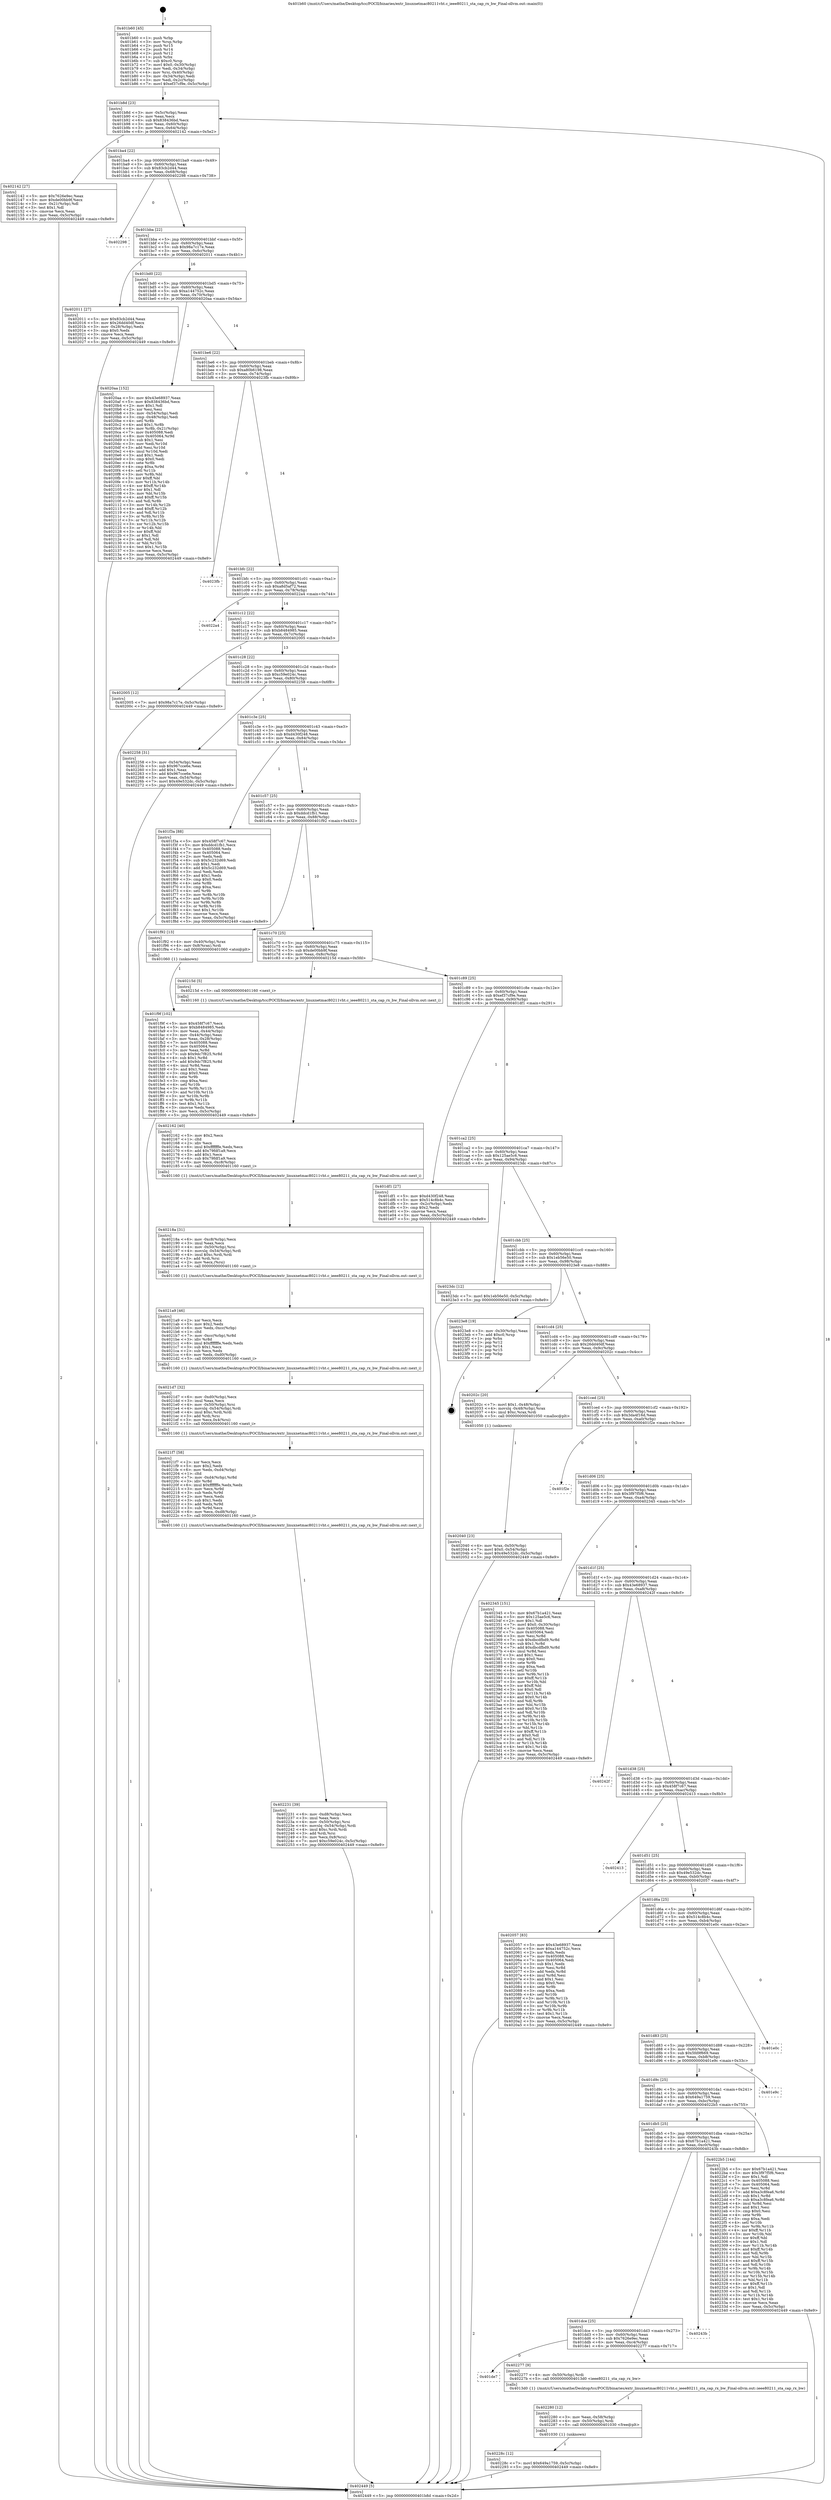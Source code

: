 digraph "0x401b60" {
  label = "0x401b60 (/mnt/c/Users/mathe/Desktop/tcc/POCII/binaries/extr_linuxnetmac80211vht.c_ieee80211_sta_cap_rx_bw_Final-ollvm.out::main(0))"
  labelloc = "t"
  node[shape=record]

  Entry [label="",width=0.3,height=0.3,shape=circle,fillcolor=black,style=filled]
  "0x401b8d" [label="{
     0x401b8d [23]\l
     | [instrs]\l
     &nbsp;&nbsp;0x401b8d \<+3\>: mov -0x5c(%rbp),%eax\l
     &nbsp;&nbsp;0x401b90 \<+2\>: mov %eax,%ecx\l
     &nbsp;&nbsp;0x401b92 \<+6\>: sub $0x838436bd,%ecx\l
     &nbsp;&nbsp;0x401b98 \<+3\>: mov %eax,-0x60(%rbp)\l
     &nbsp;&nbsp;0x401b9b \<+3\>: mov %ecx,-0x64(%rbp)\l
     &nbsp;&nbsp;0x401b9e \<+6\>: je 0000000000402142 \<main+0x5e2\>\l
  }"]
  "0x402142" [label="{
     0x402142 [27]\l
     | [instrs]\l
     &nbsp;&nbsp;0x402142 \<+5\>: mov $0x7626e9ec,%eax\l
     &nbsp;&nbsp;0x402147 \<+5\>: mov $0xde00bb9f,%ecx\l
     &nbsp;&nbsp;0x40214c \<+3\>: mov -0x21(%rbp),%dl\l
     &nbsp;&nbsp;0x40214f \<+3\>: test $0x1,%dl\l
     &nbsp;&nbsp;0x402152 \<+3\>: cmovne %ecx,%eax\l
     &nbsp;&nbsp;0x402155 \<+3\>: mov %eax,-0x5c(%rbp)\l
     &nbsp;&nbsp;0x402158 \<+5\>: jmp 0000000000402449 \<main+0x8e9\>\l
  }"]
  "0x401ba4" [label="{
     0x401ba4 [22]\l
     | [instrs]\l
     &nbsp;&nbsp;0x401ba4 \<+5\>: jmp 0000000000401ba9 \<main+0x49\>\l
     &nbsp;&nbsp;0x401ba9 \<+3\>: mov -0x60(%rbp),%eax\l
     &nbsp;&nbsp;0x401bac \<+5\>: sub $0x83cb2d44,%eax\l
     &nbsp;&nbsp;0x401bb1 \<+3\>: mov %eax,-0x68(%rbp)\l
     &nbsp;&nbsp;0x401bb4 \<+6\>: je 0000000000402298 \<main+0x738\>\l
  }"]
  Exit [label="",width=0.3,height=0.3,shape=circle,fillcolor=black,style=filled,peripheries=2]
  "0x402298" [label="{
     0x402298\l
  }", style=dashed]
  "0x401bba" [label="{
     0x401bba [22]\l
     | [instrs]\l
     &nbsp;&nbsp;0x401bba \<+5\>: jmp 0000000000401bbf \<main+0x5f\>\l
     &nbsp;&nbsp;0x401bbf \<+3\>: mov -0x60(%rbp),%eax\l
     &nbsp;&nbsp;0x401bc2 \<+5\>: sub $0x98a7c17e,%eax\l
     &nbsp;&nbsp;0x401bc7 \<+3\>: mov %eax,-0x6c(%rbp)\l
     &nbsp;&nbsp;0x401bca \<+6\>: je 0000000000402011 \<main+0x4b1\>\l
  }"]
  "0x40228c" [label="{
     0x40228c [12]\l
     | [instrs]\l
     &nbsp;&nbsp;0x40228c \<+7\>: movl $0x649a1759,-0x5c(%rbp)\l
     &nbsp;&nbsp;0x402293 \<+5\>: jmp 0000000000402449 \<main+0x8e9\>\l
  }"]
  "0x402011" [label="{
     0x402011 [27]\l
     | [instrs]\l
     &nbsp;&nbsp;0x402011 \<+5\>: mov $0x83cb2d44,%eax\l
     &nbsp;&nbsp;0x402016 \<+5\>: mov $0x26dd40df,%ecx\l
     &nbsp;&nbsp;0x40201b \<+3\>: mov -0x28(%rbp),%edx\l
     &nbsp;&nbsp;0x40201e \<+3\>: cmp $0x0,%edx\l
     &nbsp;&nbsp;0x402021 \<+3\>: cmove %ecx,%eax\l
     &nbsp;&nbsp;0x402024 \<+3\>: mov %eax,-0x5c(%rbp)\l
     &nbsp;&nbsp;0x402027 \<+5\>: jmp 0000000000402449 \<main+0x8e9\>\l
  }"]
  "0x401bd0" [label="{
     0x401bd0 [22]\l
     | [instrs]\l
     &nbsp;&nbsp;0x401bd0 \<+5\>: jmp 0000000000401bd5 \<main+0x75\>\l
     &nbsp;&nbsp;0x401bd5 \<+3\>: mov -0x60(%rbp),%eax\l
     &nbsp;&nbsp;0x401bd8 \<+5\>: sub $0xa144752c,%eax\l
     &nbsp;&nbsp;0x401bdd \<+3\>: mov %eax,-0x70(%rbp)\l
     &nbsp;&nbsp;0x401be0 \<+6\>: je 00000000004020aa \<main+0x54a\>\l
  }"]
  "0x402280" [label="{
     0x402280 [12]\l
     | [instrs]\l
     &nbsp;&nbsp;0x402280 \<+3\>: mov %eax,-0x58(%rbp)\l
     &nbsp;&nbsp;0x402283 \<+4\>: mov -0x50(%rbp),%rdi\l
     &nbsp;&nbsp;0x402287 \<+5\>: call 0000000000401030 \<free@plt\>\l
     | [calls]\l
     &nbsp;&nbsp;0x401030 \{1\} (unknown)\l
  }"]
  "0x4020aa" [label="{
     0x4020aa [152]\l
     | [instrs]\l
     &nbsp;&nbsp;0x4020aa \<+5\>: mov $0x43e68937,%eax\l
     &nbsp;&nbsp;0x4020af \<+5\>: mov $0x838436bd,%ecx\l
     &nbsp;&nbsp;0x4020b4 \<+2\>: mov $0x1,%dl\l
     &nbsp;&nbsp;0x4020b6 \<+2\>: xor %esi,%esi\l
     &nbsp;&nbsp;0x4020b8 \<+3\>: mov -0x54(%rbp),%edi\l
     &nbsp;&nbsp;0x4020bb \<+3\>: cmp -0x48(%rbp),%edi\l
     &nbsp;&nbsp;0x4020be \<+4\>: setl %r8b\l
     &nbsp;&nbsp;0x4020c2 \<+4\>: and $0x1,%r8b\l
     &nbsp;&nbsp;0x4020c6 \<+4\>: mov %r8b,-0x21(%rbp)\l
     &nbsp;&nbsp;0x4020ca \<+7\>: mov 0x405088,%edi\l
     &nbsp;&nbsp;0x4020d1 \<+8\>: mov 0x405064,%r9d\l
     &nbsp;&nbsp;0x4020d9 \<+3\>: sub $0x1,%esi\l
     &nbsp;&nbsp;0x4020dc \<+3\>: mov %edi,%r10d\l
     &nbsp;&nbsp;0x4020df \<+3\>: add %esi,%r10d\l
     &nbsp;&nbsp;0x4020e2 \<+4\>: imul %r10d,%edi\l
     &nbsp;&nbsp;0x4020e6 \<+3\>: and $0x1,%edi\l
     &nbsp;&nbsp;0x4020e9 \<+3\>: cmp $0x0,%edi\l
     &nbsp;&nbsp;0x4020ec \<+4\>: sete %r8b\l
     &nbsp;&nbsp;0x4020f0 \<+4\>: cmp $0xa,%r9d\l
     &nbsp;&nbsp;0x4020f4 \<+4\>: setl %r11b\l
     &nbsp;&nbsp;0x4020f8 \<+3\>: mov %r8b,%bl\l
     &nbsp;&nbsp;0x4020fb \<+3\>: xor $0xff,%bl\l
     &nbsp;&nbsp;0x4020fe \<+3\>: mov %r11b,%r14b\l
     &nbsp;&nbsp;0x402101 \<+4\>: xor $0xff,%r14b\l
     &nbsp;&nbsp;0x402105 \<+3\>: xor $0x1,%dl\l
     &nbsp;&nbsp;0x402108 \<+3\>: mov %bl,%r15b\l
     &nbsp;&nbsp;0x40210b \<+4\>: and $0xff,%r15b\l
     &nbsp;&nbsp;0x40210f \<+3\>: and %dl,%r8b\l
     &nbsp;&nbsp;0x402112 \<+3\>: mov %r14b,%r12b\l
     &nbsp;&nbsp;0x402115 \<+4\>: and $0xff,%r12b\l
     &nbsp;&nbsp;0x402119 \<+3\>: and %dl,%r11b\l
     &nbsp;&nbsp;0x40211c \<+3\>: or %r8b,%r15b\l
     &nbsp;&nbsp;0x40211f \<+3\>: or %r11b,%r12b\l
     &nbsp;&nbsp;0x402122 \<+3\>: xor %r12b,%r15b\l
     &nbsp;&nbsp;0x402125 \<+3\>: or %r14b,%bl\l
     &nbsp;&nbsp;0x402128 \<+3\>: xor $0xff,%bl\l
     &nbsp;&nbsp;0x40212b \<+3\>: or $0x1,%dl\l
     &nbsp;&nbsp;0x40212e \<+2\>: and %dl,%bl\l
     &nbsp;&nbsp;0x402130 \<+3\>: or %bl,%r15b\l
     &nbsp;&nbsp;0x402133 \<+4\>: test $0x1,%r15b\l
     &nbsp;&nbsp;0x402137 \<+3\>: cmovne %ecx,%eax\l
     &nbsp;&nbsp;0x40213a \<+3\>: mov %eax,-0x5c(%rbp)\l
     &nbsp;&nbsp;0x40213d \<+5\>: jmp 0000000000402449 \<main+0x8e9\>\l
  }"]
  "0x401be6" [label="{
     0x401be6 [22]\l
     | [instrs]\l
     &nbsp;&nbsp;0x401be6 \<+5\>: jmp 0000000000401beb \<main+0x8b\>\l
     &nbsp;&nbsp;0x401beb \<+3\>: mov -0x60(%rbp),%eax\l
     &nbsp;&nbsp;0x401bee \<+5\>: sub $0xa80b6198,%eax\l
     &nbsp;&nbsp;0x401bf3 \<+3\>: mov %eax,-0x74(%rbp)\l
     &nbsp;&nbsp;0x401bf6 \<+6\>: je 00000000004023fb \<main+0x89b\>\l
  }"]
  "0x401de7" [label="{
     0x401de7\l
  }", style=dashed]
  "0x4023fb" [label="{
     0x4023fb\l
  }", style=dashed]
  "0x401bfc" [label="{
     0x401bfc [22]\l
     | [instrs]\l
     &nbsp;&nbsp;0x401bfc \<+5\>: jmp 0000000000401c01 \<main+0xa1\>\l
     &nbsp;&nbsp;0x401c01 \<+3\>: mov -0x60(%rbp),%eax\l
     &nbsp;&nbsp;0x401c04 \<+5\>: sub $0xa8d5af72,%eax\l
     &nbsp;&nbsp;0x401c09 \<+3\>: mov %eax,-0x78(%rbp)\l
     &nbsp;&nbsp;0x401c0c \<+6\>: je 00000000004022a4 \<main+0x744\>\l
  }"]
  "0x402277" [label="{
     0x402277 [9]\l
     | [instrs]\l
     &nbsp;&nbsp;0x402277 \<+4\>: mov -0x50(%rbp),%rdi\l
     &nbsp;&nbsp;0x40227b \<+5\>: call 00000000004013d0 \<ieee80211_sta_cap_rx_bw\>\l
     | [calls]\l
     &nbsp;&nbsp;0x4013d0 \{1\} (/mnt/c/Users/mathe/Desktop/tcc/POCII/binaries/extr_linuxnetmac80211vht.c_ieee80211_sta_cap_rx_bw_Final-ollvm.out::ieee80211_sta_cap_rx_bw)\l
  }"]
  "0x4022a4" [label="{
     0x4022a4\l
  }", style=dashed]
  "0x401c12" [label="{
     0x401c12 [22]\l
     | [instrs]\l
     &nbsp;&nbsp;0x401c12 \<+5\>: jmp 0000000000401c17 \<main+0xb7\>\l
     &nbsp;&nbsp;0x401c17 \<+3\>: mov -0x60(%rbp),%eax\l
     &nbsp;&nbsp;0x401c1a \<+5\>: sub $0xb8484985,%eax\l
     &nbsp;&nbsp;0x401c1f \<+3\>: mov %eax,-0x7c(%rbp)\l
     &nbsp;&nbsp;0x401c22 \<+6\>: je 0000000000402005 \<main+0x4a5\>\l
  }"]
  "0x401dce" [label="{
     0x401dce [25]\l
     | [instrs]\l
     &nbsp;&nbsp;0x401dce \<+5\>: jmp 0000000000401dd3 \<main+0x273\>\l
     &nbsp;&nbsp;0x401dd3 \<+3\>: mov -0x60(%rbp),%eax\l
     &nbsp;&nbsp;0x401dd6 \<+5\>: sub $0x7626e9ec,%eax\l
     &nbsp;&nbsp;0x401ddb \<+6\>: mov %eax,-0xc4(%rbp)\l
     &nbsp;&nbsp;0x401de1 \<+6\>: je 0000000000402277 \<main+0x717\>\l
  }"]
  "0x402005" [label="{
     0x402005 [12]\l
     | [instrs]\l
     &nbsp;&nbsp;0x402005 \<+7\>: movl $0x98a7c17e,-0x5c(%rbp)\l
     &nbsp;&nbsp;0x40200c \<+5\>: jmp 0000000000402449 \<main+0x8e9\>\l
  }"]
  "0x401c28" [label="{
     0x401c28 [22]\l
     | [instrs]\l
     &nbsp;&nbsp;0x401c28 \<+5\>: jmp 0000000000401c2d \<main+0xcd\>\l
     &nbsp;&nbsp;0x401c2d \<+3\>: mov -0x60(%rbp),%eax\l
     &nbsp;&nbsp;0x401c30 \<+5\>: sub $0xc59e024c,%eax\l
     &nbsp;&nbsp;0x401c35 \<+3\>: mov %eax,-0x80(%rbp)\l
     &nbsp;&nbsp;0x401c38 \<+6\>: je 0000000000402258 \<main+0x6f8\>\l
  }"]
  "0x40243b" [label="{
     0x40243b\l
  }", style=dashed]
  "0x402258" [label="{
     0x402258 [31]\l
     | [instrs]\l
     &nbsp;&nbsp;0x402258 \<+3\>: mov -0x54(%rbp),%eax\l
     &nbsp;&nbsp;0x40225b \<+5\>: sub $0x967cce6e,%eax\l
     &nbsp;&nbsp;0x402260 \<+3\>: add $0x1,%eax\l
     &nbsp;&nbsp;0x402263 \<+5\>: add $0x967cce6e,%eax\l
     &nbsp;&nbsp;0x402268 \<+3\>: mov %eax,-0x54(%rbp)\l
     &nbsp;&nbsp;0x40226b \<+7\>: movl $0x49e532dc,-0x5c(%rbp)\l
     &nbsp;&nbsp;0x402272 \<+5\>: jmp 0000000000402449 \<main+0x8e9\>\l
  }"]
  "0x401c3e" [label="{
     0x401c3e [25]\l
     | [instrs]\l
     &nbsp;&nbsp;0x401c3e \<+5\>: jmp 0000000000401c43 \<main+0xe3\>\l
     &nbsp;&nbsp;0x401c43 \<+3\>: mov -0x60(%rbp),%eax\l
     &nbsp;&nbsp;0x401c46 \<+5\>: sub $0xd430f248,%eax\l
     &nbsp;&nbsp;0x401c4b \<+6\>: mov %eax,-0x84(%rbp)\l
     &nbsp;&nbsp;0x401c51 \<+6\>: je 0000000000401f3a \<main+0x3da\>\l
  }"]
  "0x401db5" [label="{
     0x401db5 [25]\l
     | [instrs]\l
     &nbsp;&nbsp;0x401db5 \<+5\>: jmp 0000000000401dba \<main+0x25a\>\l
     &nbsp;&nbsp;0x401dba \<+3\>: mov -0x60(%rbp),%eax\l
     &nbsp;&nbsp;0x401dbd \<+5\>: sub $0x67b1a421,%eax\l
     &nbsp;&nbsp;0x401dc2 \<+6\>: mov %eax,-0xc0(%rbp)\l
     &nbsp;&nbsp;0x401dc8 \<+6\>: je 000000000040243b \<main+0x8db\>\l
  }"]
  "0x401f3a" [label="{
     0x401f3a [88]\l
     | [instrs]\l
     &nbsp;&nbsp;0x401f3a \<+5\>: mov $0x458f7c67,%eax\l
     &nbsp;&nbsp;0x401f3f \<+5\>: mov $0xddcd1fb1,%ecx\l
     &nbsp;&nbsp;0x401f44 \<+7\>: mov 0x405088,%edx\l
     &nbsp;&nbsp;0x401f4b \<+7\>: mov 0x405064,%esi\l
     &nbsp;&nbsp;0x401f52 \<+2\>: mov %edx,%edi\l
     &nbsp;&nbsp;0x401f54 \<+6\>: sub $0x5c232d69,%edi\l
     &nbsp;&nbsp;0x401f5a \<+3\>: sub $0x1,%edi\l
     &nbsp;&nbsp;0x401f5d \<+6\>: add $0x5c232d69,%edi\l
     &nbsp;&nbsp;0x401f63 \<+3\>: imul %edi,%edx\l
     &nbsp;&nbsp;0x401f66 \<+3\>: and $0x1,%edx\l
     &nbsp;&nbsp;0x401f69 \<+3\>: cmp $0x0,%edx\l
     &nbsp;&nbsp;0x401f6c \<+4\>: sete %r8b\l
     &nbsp;&nbsp;0x401f70 \<+3\>: cmp $0xa,%esi\l
     &nbsp;&nbsp;0x401f73 \<+4\>: setl %r9b\l
     &nbsp;&nbsp;0x401f77 \<+3\>: mov %r8b,%r10b\l
     &nbsp;&nbsp;0x401f7a \<+3\>: and %r9b,%r10b\l
     &nbsp;&nbsp;0x401f7d \<+3\>: xor %r9b,%r8b\l
     &nbsp;&nbsp;0x401f80 \<+3\>: or %r8b,%r10b\l
     &nbsp;&nbsp;0x401f83 \<+4\>: test $0x1,%r10b\l
     &nbsp;&nbsp;0x401f87 \<+3\>: cmovne %ecx,%eax\l
     &nbsp;&nbsp;0x401f8a \<+3\>: mov %eax,-0x5c(%rbp)\l
     &nbsp;&nbsp;0x401f8d \<+5\>: jmp 0000000000402449 \<main+0x8e9\>\l
  }"]
  "0x401c57" [label="{
     0x401c57 [25]\l
     | [instrs]\l
     &nbsp;&nbsp;0x401c57 \<+5\>: jmp 0000000000401c5c \<main+0xfc\>\l
     &nbsp;&nbsp;0x401c5c \<+3\>: mov -0x60(%rbp),%eax\l
     &nbsp;&nbsp;0x401c5f \<+5\>: sub $0xddcd1fb1,%eax\l
     &nbsp;&nbsp;0x401c64 \<+6\>: mov %eax,-0x88(%rbp)\l
     &nbsp;&nbsp;0x401c6a \<+6\>: je 0000000000401f92 \<main+0x432\>\l
  }"]
  "0x4022b5" [label="{
     0x4022b5 [144]\l
     | [instrs]\l
     &nbsp;&nbsp;0x4022b5 \<+5\>: mov $0x67b1a421,%eax\l
     &nbsp;&nbsp;0x4022ba \<+5\>: mov $0x3f97f5f6,%ecx\l
     &nbsp;&nbsp;0x4022bf \<+2\>: mov $0x1,%dl\l
     &nbsp;&nbsp;0x4022c1 \<+7\>: mov 0x405088,%esi\l
     &nbsp;&nbsp;0x4022c8 \<+7\>: mov 0x405064,%edi\l
     &nbsp;&nbsp;0x4022cf \<+3\>: mov %esi,%r8d\l
     &nbsp;&nbsp;0x4022d2 \<+7\>: add $0xa3c8fea6,%r8d\l
     &nbsp;&nbsp;0x4022d9 \<+4\>: sub $0x1,%r8d\l
     &nbsp;&nbsp;0x4022dd \<+7\>: sub $0xa3c8fea6,%r8d\l
     &nbsp;&nbsp;0x4022e4 \<+4\>: imul %r8d,%esi\l
     &nbsp;&nbsp;0x4022e8 \<+3\>: and $0x1,%esi\l
     &nbsp;&nbsp;0x4022eb \<+3\>: cmp $0x0,%esi\l
     &nbsp;&nbsp;0x4022ee \<+4\>: sete %r9b\l
     &nbsp;&nbsp;0x4022f2 \<+3\>: cmp $0xa,%edi\l
     &nbsp;&nbsp;0x4022f5 \<+4\>: setl %r10b\l
     &nbsp;&nbsp;0x4022f9 \<+3\>: mov %r9b,%r11b\l
     &nbsp;&nbsp;0x4022fc \<+4\>: xor $0xff,%r11b\l
     &nbsp;&nbsp;0x402300 \<+3\>: mov %r10b,%bl\l
     &nbsp;&nbsp;0x402303 \<+3\>: xor $0xff,%bl\l
     &nbsp;&nbsp;0x402306 \<+3\>: xor $0x1,%dl\l
     &nbsp;&nbsp;0x402309 \<+3\>: mov %r11b,%r14b\l
     &nbsp;&nbsp;0x40230c \<+4\>: and $0xff,%r14b\l
     &nbsp;&nbsp;0x402310 \<+3\>: and %dl,%r9b\l
     &nbsp;&nbsp;0x402313 \<+3\>: mov %bl,%r15b\l
     &nbsp;&nbsp;0x402316 \<+4\>: and $0xff,%r15b\l
     &nbsp;&nbsp;0x40231a \<+3\>: and %dl,%r10b\l
     &nbsp;&nbsp;0x40231d \<+3\>: or %r9b,%r14b\l
     &nbsp;&nbsp;0x402320 \<+3\>: or %r10b,%r15b\l
     &nbsp;&nbsp;0x402323 \<+3\>: xor %r15b,%r14b\l
     &nbsp;&nbsp;0x402326 \<+3\>: or %bl,%r11b\l
     &nbsp;&nbsp;0x402329 \<+4\>: xor $0xff,%r11b\l
     &nbsp;&nbsp;0x40232d \<+3\>: or $0x1,%dl\l
     &nbsp;&nbsp;0x402330 \<+3\>: and %dl,%r11b\l
     &nbsp;&nbsp;0x402333 \<+3\>: or %r11b,%r14b\l
     &nbsp;&nbsp;0x402336 \<+4\>: test $0x1,%r14b\l
     &nbsp;&nbsp;0x40233a \<+3\>: cmovne %ecx,%eax\l
     &nbsp;&nbsp;0x40233d \<+3\>: mov %eax,-0x5c(%rbp)\l
     &nbsp;&nbsp;0x402340 \<+5\>: jmp 0000000000402449 \<main+0x8e9\>\l
  }"]
  "0x401f92" [label="{
     0x401f92 [13]\l
     | [instrs]\l
     &nbsp;&nbsp;0x401f92 \<+4\>: mov -0x40(%rbp),%rax\l
     &nbsp;&nbsp;0x401f96 \<+4\>: mov 0x8(%rax),%rdi\l
     &nbsp;&nbsp;0x401f9a \<+5\>: call 0000000000401060 \<atoi@plt\>\l
     | [calls]\l
     &nbsp;&nbsp;0x401060 \{1\} (unknown)\l
  }"]
  "0x401c70" [label="{
     0x401c70 [25]\l
     | [instrs]\l
     &nbsp;&nbsp;0x401c70 \<+5\>: jmp 0000000000401c75 \<main+0x115\>\l
     &nbsp;&nbsp;0x401c75 \<+3\>: mov -0x60(%rbp),%eax\l
     &nbsp;&nbsp;0x401c78 \<+5\>: sub $0xde00bb9f,%eax\l
     &nbsp;&nbsp;0x401c7d \<+6\>: mov %eax,-0x8c(%rbp)\l
     &nbsp;&nbsp;0x401c83 \<+6\>: je 000000000040215d \<main+0x5fd\>\l
  }"]
  "0x401d9c" [label="{
     0x401d9c [25]\l
     | [instrs]\l
     &nbsp;&nbsp;0x401d9c \<+5\>: jmp 0000000000401da1 \<main+0x241\>\l
     &nbsp;&nbsp;0x401da1 \<+3\>: mov -0x60(%rbp),%eax\l
     &nbsp;&nbsp;0x401da4 \<+5\>: sub $0x649a1759,%eax\l
     &nbsp;&nbsp;0x401da9 \<+6\>: mov %eax,-0xbc(%rbp)\l
     &nbsp;&nbsp;0x401daf \<+6\>: je 00000000004022b5 \<main+0x755\>\l
  }"]
  "0x40215d" [label="{
     0x40215d [5]\l
     | [instrs]\l
     &nbsp;&nbsp;0x40215d \<+5\>: call 0000000000401160 \<next_i\>\l
     | [calls]\l
     &nbsp;&nbsp;0x401160 \{1\} (/mnt/c/Users/mathe/Desktop/tcc/POCII/binaries/extr_linuxnetmac80211vht.c_ieee80211_sta_cap_rx_bw_Final-ollvm.out::next_i)\l
  }"]
  "0x401c89" [label="{
     0x401c89 [25]\l
     | [instrs]\l
     &nbsp;&nbsp;0x401c89 \<+5\>: jmp 0000000000401c8e \<main+0x12e\>\l
     &nbsp;&nbsp;0x401c8e \<+3\>: mov -0x60(%rbp),%eax\l
     &nbsp;&nbsp;0x401c91 \<+5\>: sub $0xef37cf9e,%eax\l
     &nbsp;&nbsp;0x401c96 \<+6\>: mov %eax,-0x90(%rbp)\l
     &nbsp;&nbsp;0x401c9c \<+6\>: je 0000000000401df1 \<main+0x291\>\l
  }"]
  "0x401e9c" [label="{
     0x401e9c\l
  }", style=dashed]
  "0x401df1" [label="{
     0x401df1 [27]\l
     | [instrs]\l
     &nbsp;&nbsp;0x401df1 \<+5\>: mov $0xd430f248,%eax\l
     &nbsp;&nbsp;0x401df6 \<+5\>: mov $0x514c8b4c,%ecx\l
     &nbsp;&nbsp;0x401dfb \<+3\>: mov -0x2c(%rbp),%edx\l
     &nbsp;&nbsp;0x401dfe \<+3\>: cmp $0x2,%edx\l
     &nbsp;&nbsp;0x401e01 \<+3\>: cmovne %ecx,%eax\l
     &nbsp;&nbsp;0x401e04 \<+3\>: mov %eax,-0x5c(%rbp)\l
     &nbsp;&nbsp;0x401e07 \<+5\>: jmp 0000000000402449 \<main+0x8e9\>\l
  }"]
  "0x401ca2" [label="{
     0x401ca2 [25]\l
     | [instrs]\l
     &nbsp;&nbsp;0x401ca2 \<+5\>: jmp 0000000000401ca7 \<main+0x147\>\l
     &nbsp;&nbsp;0x401ca7 \<+3\>: mov -0x60(%rbp),%eax\l
     &nbsp;&nbsp;0x401caa \<+5\>: sub $0x125ae5c6,%eax\l
     &nbsp;&nbsp;0x401caf \<+6\>: mov %eax,-0x94(%rbp)\l
     &nbsp;&nbsp;0x401cb5 \<+6\>: je 00000000004023dc \<main+0x87c\>\l
  }"]
  "0x402449" [label="{
     0x402449 [5]\l
     | [instrs]\l
     &nbsp;&nbsp;0x402449 \<+5\>: jmp 0000000000401b8d \<main+0x2d\>\l
  }"]
  "0x401b60" [label="{
     0x401b60 [45]\l
     | [instrs]\l
     &nbsp;&nbsp;0x401b60 \<+1\>: push %rbp\l
     &nbsp;&nbsp;0x401b61 \<+3\>: mov %rsp,%rbp\l
     &nbsp;&nbsp;0x401b64 \<+2\>: push %r15\l
     &nbsp;&nbsp;0x401b66 \<+2\>: push %r14\l
     &nbsp;&nbsp;0x401b68 \<+2\>: push %r12\l
     &nbsp;&nbsp;0x401b6a \<+1\>: push %rbx\l
     &nbsp;&nbsp;0x401b6b \<+7\>: sub $0xc0,%rsp\l
     &nbsp;&nbsp;0x401b72 \<+7\>: movl $0x0,-0x30(%rbp)\l
     &nbsp;&nbsp;0x401b79 \<+3\>: mov %edi,-0x34(%rbp)\l
     &nbsp;&nbsp;0x401b7c \<+4\>: mov %rsi,-0x40(%rbp)\l
     &nbsp;&nbsp;0x401b80 \<+3\>: mov -0x34(%rbp),%edi\l
     &nbsp;&nbsp;0x401b83 \<+3\>: mov %edi,-0x2c(%rbp)\l
     &nbsp;&nbsp;0x401b86 \<+7\>: movl $0xef37cf9e,-0x5c(%rbp)\l
  }"]
  "0x401f9f" [label="{
     0x401f9f [102]\l
     | [instrs]\l
     &nbsp;&nbsp;0x401f9f \<+5\>: mov $0x458f7c67,%ecx\l
     &nbsp;&nbsp;0x401fa4 \<+5\>: mov $0xb8484985,%edx\l
     &nbsp;&nbsp;0x401fa9 \<+3\>: mov %eax,-0x44(%rbp)\l
     &nbsp;&nbsp;0x401fac \<+3\>: mov -0x44(%rbp),%eax\l
     &nbsp;&nbsp;0x401faf \<+3\>: mov %eax,-0x28(%rbp)\l
     &nbsp;&nbsp;0x401fb2 \<+7\>: mov 0x405088,%eax\l
     &nbsp;&nbsp;0x401fb9 \<+7\>: mov 0x405064,%esi\l
     &nbsp;&nbsp;0x401fc0 \<+3\>: mov %eax,%r8d\l
     &nbsp;&nbsp;0x401fc3 \<+7\>: sub $0x9dc7f825,%r8d\l
     &nbsp;&nbsp;0x401fca \<+4\>: sub $0x1,%r8d\l
     &nbsp;&nbsp;0x401fce \<+7\>: add $0x9dc7f825,%r8d\l
     &nbsp;&nbsp;0x401fd5 \<+4\>: imul %r8d,%eax\l
     &nbsp;&nbsp;0x401fd9 \<+3\>: and $0x1,%eax\l
     &nbsp;&nbsp;0x401fdc \<+3\>: cmp $0x0,%eax\l
     &nbsp;&nbsp;0x401fdf \<+4\>: sete %r9b\l
     &nbsp;&nbsp;0x401fe3 \<+3\>: cmp $0xa,%esi\l
     &nbsp;&nbsp;0x401fe6 \<+4\>: setl %r10b\l
     &nbsp;&nbsp;0x401fea \<+3\>: mov %r9b,%r11b\l
     &nbsp;&nbsp;0x401fed \<+3\>: and %r10b,%r11b\l
     &nbsp;&nbsp;0x401ff0 \<+3\>: xor %r10b,%r9b\l
     &nbsp;&nbsp;0x401ff3 \<+3\>: or %r9b,%r11b\l
     &nbsp;&nbsp;0x401ff6 \<+4\>: test $0x1,%r11b\l
     &nbsp;&nbsp;0x401ffa \<+3\>: cmovne %edx,%ecx\l
     &nbsp;&nbsp;0x401ffd \<+3\>: mov %ecx,-0x5c(%rbp)\l
     &nbsp;&nbsp;0x402000 \<+5\>: jmp 0000000000402449 \<main+0x8e9\>\l
  }"]
  "0x401d83" [label="{
     0x401d83 [25]\l
     | [instrs]\l
     &nbsp;&nbsp;0x401d83 \<+5\>: jmp 0000000000401d88 \<main+0x228\>\l
     &nbsp;&nbsp;0x401d88 \<+3\>: mov -0x60(%rbp),%eax\l
     &nbsp;&nbsp;0x401d8b \<+5\>: sub $0x5fd9f669,%eax\l
     &nbsp;&nbsp;0x401d90 \<+6\>: mov %eax,-0xb8(%rbp)\l
     &nbsp;&nbsp;0x401d96 \<+6\>: je 0000000000401e9c \<main+0x33c\>\l
  }"]
  "0x4023dc" [label="{
     0x4023dc [12]\l
     | [instrs]\l
     &nbsp;&nbsp;0x4023dc \<+7\>: movl $0x1eb56e50,-0x5c(%rbp)\l
     &nbsp;&nbsp;0x4023e3 \<+5\>: jmp 0000000000402449 \<main+0x8e9\>\l
  }"]
  "0x401cbb" [label="{
     0x401cbb [25]\l
     | [instrs]\l
     &nbsp;&nbsp;0x401cbb \<+5\>: jmp 0000000000401cc0 \<main+0x160\>\l
     &nbsp;&nbsp;0x401cc0 \<+3\>: mov -0x60(%rbp),%eax\l
     &nbsp;&nbsp;0x401cc3 \<+5\>: sub $0x1eb56e50,%eax\l
     &nbsp;&nbsp;0x401cc8 \<+6\>: mov %eax,-0x98(%rbp)\l
     &nbsp;&nbsp;0x401cce \<+6\>: je 00000000004023e8 \<main+0x888\>\l
  }"]
  "0x401e0c" [label="{
     0x401e0c\l
  }", style=dashed]
  "0x4023e8" [label="{
     0x4023e8 [19]\l
     | [instrs]\l
     &nbsp;&nbsp;0x4023e8 \<+3\>: mov -0x30(%rbp),%eax\l
     &nbsp;&nbsp;0x4023eb \<+7\>: add $0xc0,%rsp\l
     &nbsp;&nbsp;0x4023f2 \<+1\>: pop %rbx\l
     &nbsp;&nbsp;0x4023f3 \<+2\>: pop %r12\l
     &nbsp;&nbsp;0x4023f5 \<+2\>: pop %r14\l
     &nbsp;&nbsp;0x4023f7 \<+2\>: pop %r15\l
     &nbsp;&nbsp;0x4023f9 \<+1\>: pop %rbp\l
     &nbsp;&nbsp;0x4023fa \<+1\>: ret\l
  }"]
  "0x401cd4" [label="{
     0x401cd4 [25]\l
     | [instrs]\l
     &nbsp;&nbsp;0x401cd4 \<+5\>: jmp 0000000000401cd9 \<main+0x179\>\l
     &nbsp;&nbsp;0x401cd9 \<+3\>: mov -0x60(%rbp),%eax\l
     &nbsp;&nbsp;0x401cdc \<+5\>: sub $0x26dd40df,%eax\l
     &nbsp;&nbsp;0x401ce1 \<+6\>: mov %eax,-0x9c(%rbp)\l
     &nbsp;&nbsp;0x401ce7 \<+6\>: je 000000000040202c \<main+0x4cc\>\l
  }"]
  "0x402231" [label="{
     0x402231 [39]\l
     | [instrs]\l
     &nbsp;&nbsp;0x402231 \<+6\>: mov -0xd8(%rbp),%ecx\l
     &nbsp;&nbsp;0x402237 \<+3\>: imul %eax,%ecx\l
     &nbsp;&nbsp;0x40223a \<+4\>: mov -0x50(%rbp),%rsi\l
     &nbsp;&nbsp;0x40223e \<+4\>: movslq -0x54(%rbp),%rdi\l
     &nbsp;&nbsp;0x402242 \<+4\>: imul $0xc,%rdi,%rdi\l
     &nbsp;&nbsp;0x402246 \<+3\>: add %rdi,%rsi\l
     &nbsp;&nbsp;0x402249 \<+3\>: mov %ecx,0x8(%rsi)\l
     &nbsp;&nbsp;0x40224c \<+7\>: movl $0xc59e024c,-0x5c(%rbp)\l
     &nbsp;&nbsp;0x402253 \<+5\>: jmp 0000000000402449 \<main+0x8e9\>\l
  }"]
  "0x40202c" [label="{
     0x40202c [20]\l
     | [instrs]\l
     &nbsp;&nbsp;0x40202c \<+7\>: movl $0x1,-0x48(%rbp)\l
     &nbsp;&nbsp;0x402033 \<+4\>: movslq -0x48(%rbp),%rax\l
     &nbsp;&nbsp;0x402037 \<+4\>: imul $0xc,%rax,%rdi\l
     &nbsp;&nbsp;0x40203b \<+5\>: call 0000000000401050 \<malloc@plt\>\l
     | [calls]\l
     &nbsp;&nbsp;0x401050 \{1\} (unknown)\l
  }"]
  "0x401ced" [label="{
     0x401ced [25]\l
     | [instrs]\l
     &nbsp;&nbsp;0x401ced \<+5\>: jmp 0000000000401cf2 \<main+0x192\>\l
     &nbsp;&nbsp;0x401cf2 \<+3\>: mov -0x60(%rbp),%eax\l
     &nbsp;&nbsp;0x401cf5 \<+5\>: sub $0x3da4f16d,%eax\l
     &nbsp;&nbsp;0x401cfa \<+6\>: mov %eax,-0xa0(%rbp)\l
     &nbsp;&nbsp;0x401d00 \<+6\>: je 0000000000401f2e \<main+0x3ce\>\l
  }"]
  "0x402040" [label="{
     0x402040 [23]\l
     | [instrs]\l
     &nbsp;&nbsp;0x402040 \<+4\>: mov %rax,-0x50(%rbp)\l
     &nbsp;&nbsp;0x402044 \<+7\>: movl $0x0,-0x54(%rbp)\l
     &nbsp;&nbsp;0x40204b \<+7\>: movl $0x49e532dc,-0x5c(%rbp)\l
     &nbsp;&nbsp;0x402052 \<+5\>: jmp 0000000000402449 \<main+0x8e9\>\l
  }"]
  "0x4021f7" [label="{
     0x4021f7 [58]\l
     | [instrs]\l
     &nbsp;&nbsp;0x4021f7 \<+2\>: xor %ecx,%ecx\l
     &nbsp;&nbsp;0x4021f9 \<+5\>: mov $0x2,%edx\l
     &nbsp;&nbsp;0x4021fe \<+6\>: mov %edx,-0xd4(%rbp)\l
     &nbsp;&nbsp;0x402204 \<+1\>: cltd\l
     &nbsp;&nbsp;0x402205 \<+7\>: mov -0xd4(%rbp),%r8d\l
     &nbsp;&nbsp;0x40220c \<+3\>: idiv %r8d\l
     &nbsp;&nbsp;0x40220f \<+6\>: imul $0xfffffffe,%edx,%edx\l
     &nbsp;&nbsp;0x402215 \<+3\>: mov %ecx,%r9d\l
     &nbsp;&nbsp;0x402218 \<+3\>: sub %edx,%r9d\l
     &nbsp;&nbsp;0x40221b \<+2\>: mov %ecx,%edx\l
     &nbsp;&nbsp;0x40221d \<+3\>: sub $0x1,%edx\l
     &nbsp;&nbsp;0x402220 \<+3\>: add %edx,%r9d\l
     &nbsp;&nbsp;0x402223 \<+3\>: sub %r9d,%ecx\l
     &nbsp;&nbsp;0x402226 \<+6\>: mov %ecx,-0xd8(%rbp)\l
     &nbsp;&nbsp;0x40222c \<+5\>: call 0000000000401160 \<next_i\>\l
     | [calls]\l
     &nbsp;&nbsp;0x401160 \{1\} (/mnt/c/Users/mathe/Desktop/tcc/POCII/binaries/extr_linuxnetmac80211vht.c_ieee80211_sta_cap_rx_bw_Final-ollvm.out::next_i)\l
  }"]
  "0x401f2e" [label="{
     0x401f2e\l
  }", style=dashed]
  "0x401d06" [label="{
     0x401d06 [25]\l
     | [instrs]\l
     &nbsp;&nbsp;0x401d06 \<+5\>: jmp 0000000000401d0b \<main+0x1ab\>\l
     &nbsp;&nbsp;0x401d0b \<+3\>: mov -0x60(%rbp),%eax\l
     &nbsp;&nbsp;0x401d0e \<+5\>: sub $0x3f97f5f6,%eax\l
     &nbsp;&nbsp;0x401d13 \<+6\>: mov %eax,-0xa4(%rbp)\l
     &nbsp;&nbsp;0x401d19 \<+6\>: je 0000000000402345 \<main+0x7e5\>\l
  }"]
  "0x4021d7" [label="{
     0x4021d7 [32]\l
     | [instrs]\l
     &nbsp;&nbsp;0x4021d7 \<+6\>: mov -0xd0(%rbp),%ecx\l
     &nbsp;&nbsp;0x4021dd \<+3\>: imul %eax,%ecx\l
     &nbsp;&nbsp;0x4021e0 \<+4\>: mov -0x50(%rbp),%rsi\l
     &nbsp;&nbsp;0x4021e4 \<+4\>: movslq -0x54(%rbp),%rdi\l
     &nbsp;&nbsp;0x4021e8 \<+4\>: imul $0xc,%rdi,%rdi\l
     &nbsp;&nbsp;0x4021ec \<+3\>: add %rdi,%rsi\l
     &nbsp;&nbsp;0x4021ef \<+3\>: mov %ecx,0x4(%rsi)\l
     &nbsp;&nbsp;0x4021f2 \<+5\>: call 0000000000401160 \<next_i\>\l
     | [calls]\l
     &nbsp;&nbsp;0x401160 \{1\} (/mnt/c/Users/mathe/Desktop/tcc/POCII/binaries/extr_linuxnetmac80211vht.c_ieee80211_sta_cap_rx_bw_Final-ollvm.out::next_i)\l
  }"]
  "0x402345" [label="{
     0x402345 [151]\l
     | [instrs]\l
     &nbsp;&nbsp;0x402345 \<+5\>: mov $0x67b1a421,%eax\l
     &nbsp;&nbsp;0x40234a \<+5\>: mov $0x125ae5c6,%ecx\l
     &nbsp;&nbsp;0x40234f \<+2\>: mov $0x1,%dl\l
     &nbsp;&nbsp;0x402351 \<+7\>: movl $0x0,-0x30(%rbp)\l
     &nbsp;&nbsp;0x402358 \<+7\>: mov 0x405088,%esi\l
     &nbsp;&nbsp;0x40235f \<+7\>: mov 0x405064,%edi\l
     &nbsp;&nbsp;0x402366 \<+3\>: mov %esi,%r8d\l
     &nbsp;&nbsp;0x402369 \<+7\>: sub $0xdbcdfbd9,%r8d\l
     &nbsp;&nbsp;0x402370 \<+4\>: sub $0x1,%r8d\l
     &nbsp;&nbsp;0x402374 \<+7\>: add $0xdbcdfbd9,%r8d\l
     &nbsp;&nbsp;0x40237b \<+4\>: imul %r8d,%esi\l
     &nbsp;&nbsp;0x40237f \<+3\>: and $0x1,%esi\l
     &nbsp;&nbsp;0x402382 \<+3\>: cmp $0x0,%esi\l
     &nbsp;&nbsp;0x402385 \<+4\>: sete %r9b\l
     &nbsp;&nbsp;0x402389 \<+3\>: cmp $0xa,%edi\l
     &nbsp;&nbsp;0x40238c \<+4\>: setl %r10b\l
     &nbsp;&nbsp;0x402390 \<+3\>: mov %r9b,%r11b\l
     &nbsp;&nbsp;0x402393 \<+4\>: xor $0xff,%r11b\l
     &nbsp;&nbsp;0x402397 \<+3\>: mov %r10b,%bl\l
     &nbsp;&nbsp;0x40239a \<+3\>: xor $0xff,%bl\l
     &nbsp;&nbsp;0x40239d \<+3\>: xor $0x0,%dl\l
     &nbsp;&nbsp;0x4023a0 \<+3\>: mov %r11b,%r14b\l
     &nbsp;&nbsp;0x4023a3 \<+4\>: and $0x0,%r14b\l
     &nbsp;&nbsp;0x4023a7 \<+3\>: and %dl,%r9b\l
     &nbsp;&nbsp;0x4023aa \<+3\>: mov %bl,%r15b\l
     &nbsp;&nbsp;0x4023ad \<+4\>: and $0x0,%r15b\l
     &nbsp;&nbsp;0x4023b1 \<+3\>: and %dl,%r10b\l
     &nbsp;&nbsp;0x4023b4 \<+3\>: or %r9b,%r14b\l
     &nbsp;&nbsp;0x4023b7 \<+3\>: or %r10b,%r15b\l
     &nbsp;&nbsp;0x4023ba \<+3\>: xor %r15b,%r14b\l
     &nbsp;&nbsp;0x4023bd \<+3\>: or %bl,%r11b\l
     &nbsp;&nbsp;0x4023c0 \<+4\>: xor $0xff,%r11b\l
     &nbsp;&nbsp;0x4023c4 \<+3\>: or $0x0,%dl\l
     &nbsp;&nbsp;0x4023c7 \<+3\>: and %dl,%r11b\l
     &nbsp;&nbsp;0x4023ca \<+3\>: or %r11b,%r14b\l
     &nbsp;&nbsp;0x4023cd \<+4\>: test $0x1,%r14b\l
     &nbsp;&nbsp;0x4023d1 \<+3\>: cmovne %ecx,%eax\l
     &nbsp;&nbsp;0x4023d4 \<+3\>: mov %eax,-0x5c(%rbp)\l
     &nbsp;&nbsp;0x4023d7 \<+5\>: jmp 0000000000402449 \<main+0x8e9\>\l
  }"]
  "0x401d1f" [label="{
     0x401d1f [25]\l
     | [instrs]\l
     &nbsp;&nbsp;0x401d1f \<+5\>: jmp 0000000000401d24 \<main+0x1c4\>\l
     &nbsp;&nbsp;0x401d24 \<+3\>: mov -0x60(%rbp),%eax\l
     &nbsp;&nbsp;0x401d27 \<+5\>: sub $0x43e68937,%eax\l
     &nbsp;&nbsp;0x401d2c \<+6\>: mov %eax,-0xa8(%rbp)\l
     &nbsp;&nbsp;0x401d32 \<+6\>: je 000000000040242f \<main+0x8cf\>\l
  }"]
  "0x4021a9" [label="{
     0x4021a9 [46]\l
     | [instrs]\l
     &nbsp;&nbsp;0x4021a9 \<+2\>: xor %ecx,%ecx\l
     &nbsp;&nbsp;0x4021ab \<+5\>: mov $0x2,%edx\l
     &nbsp;&nbsp;0x4021b0 \<+6\>: mov %edx,-0xcc(%rbp)\l
     &nbsp;&nbsp;0x4021b6 \<+1\>: cltd\l
     &nbsp;&nbsp;0x4021b7 \<+7\>: mov -0xcc(%rbp),%r8d\l
     &nbsp;&nbsp;0x4021be \<+3\>: idiv %r8d\l
     &nbsp;&nbsp;0x4021c1 \<+6\>: imul $0xfffffffe,%edx,%edx\l
     &nbsp;&nbsp;0x4021c7 \<+3\>: sub $0x1,%ecx\l
     &nbsp;&nbsp;0x4021ca \<+2\>: sub %ecx,%edx\l
     &nbsp;&nbsp;0x4021cc \<+6\>: mov %edx,-0xd0(%rbp)\l
     &nbsp;&nbsp;0x4021d2 \<+5\>: call 0000000000401160 \<next_i\>\l
     | [calls]\l
     &nbsp;&nbsp;0x401160 \{1\} (/mnt/c/Users/mathe/Desktop/tcc/POCII/binaries/extr_linuxnetmac80211vht.c_ieee80211_sta_cap_rx_bw_Final-ollvm.out::next_i)\l
  }"]
  "0x40242f" [label="{
     0x40242f\l
  }", style=dashed]
  "0x401d38" [label="{
     0x401d38 [25]\l
     | [instrs]\l
     &nbsp;&nbsp;0x401d38 \<+5\>: jmp 0000000000401d3d \<main+0x1dd\>\l
     &nbsp;&nbsp;0x401d3d \<+3\>: mov -0x60(%rbp),%eax\l
     &nbsp;&nbsp;0x401d40 \<+5\>: sub $0x458f7c67,%eax\l
     &nbsp;&nbsp;0x401d45 \<+6\>: mov %eax,-0xac(%rbp)\l
     &nbsp;&nbsp;0x401d4b \<+6\>: je 0000000000402413 \<main+0x8b3\>\l
  }"]
  "0x40218a" [label="{
     0x40218a [31]\l
     | [instrs]\l
     &nbsp;&nbsp;0x40218a \<+6\>: mov -0xc8(%rbp),%ecx\l
     &nbsp;&nbsp;0x402190 \<+3\>: imul %eax,%ecx\l
     &nbsp;&nbsp;0x402193 \<+4\>: mov -0x50(%rbp),%rsi\l
     &nbsp;&nbsp;0x402197 \<+4\>: movslq -0x54(%rbp),%rdi\l
     &nbsp;&nbsp;0x40219b \<+4\>: imul $0xc,%rdi,%rdi\l
     &nbsp;&nbsp;0x40219f \<+3\>: add %rdi,%rsi\l
     &nbsp;&nbsp;0x4021a2 \<+2\>: mov %ecx,(%rsi)\l
     &nbsp;&nbsp;0x4021a4 \<+5\>: call 0000000000401160 \<next_i\>\l
     | [calls]\l
     &nbsp;&nbsp;0x401160 \{1\} (/mnt/c/Users/mathe/Desktop/tcc/POCII/binaries/extr_linuxnetmac80211vht.c_ieee80211_sta_cap_rx_bw_Final-ollvm.out::next_i)\l
  }"]
  "0x402413" [label="{
     0x402413\l
  }", style=dashed]
  "0x401d51" [label="{
     0x401d51 [25]\l
     | [instrs]\l
     &nbsp;&nbsp;0x401d51 \<+5\>: jmp 0000000000401d56 \<main+0x1f6\>\l
     &nbsp;&nbsp;0x401d56 \<+3\>: mov -0x60(%rbp),%eax\l
     &nbsp;&nbsp;0x401d59 \<+5\>: sub $0x49e532dc,%eax\l
     &nbsp;&nbsp;0x401d5e \<+6\>: mov %eax,-0xb0(%rbp)\l
     &nbsp;&nbsp;0x401d64 \<+6\>: je 0000000000402057 \<main+0x4f7\>\l
  }"]
  "0x402162" [label="{
     0x402162 [40]\l
     | [instrs]\l
     &nbsp;&nbsp;0x402162 \<+5\>: mov $0x2,%ecx\l
     &nbsp;&nbsp;0x402167 \<+1\>: cltd\l
     &nbsp;&nbsp;0x402168 \<+2\>: idiv %ecx\l
     &nbsp;&nbsp;0x40216a \<+6\>: imul $0xfffffffe,%edx,%ecx\l
     &nbsp;&nbsp;0x402170 \<+6\>: add $0x79fdf1a9,%ecx\l
     &nbsp;&nbsp;0x402176 \<+3\>: add $0x1,%ecx\l
     &nbsp;&nbsp;0x402179 \<+6\>: sub $0x79fdf1a9,%ecx\l
     &nbsp;&nbsp;0x40217f \<+6\>: mov %ecx,-0xc8(%rbp)\l
     &nbsp;&nbsp;0x402185 \<+5\>: call 0000000000401160 \<next_i\>\l
     | [calls]\l
     &nbsp;&nbsp;0x401160 \{1\} (/mnt/c/Users/mathe/Desktop/tcc/POCII/binaries/extr_linuxnetmac80211vht.c_ieee80211_sta_cap_rx_bw_Final-ollvm.out::next_i)\l
  }"]
  "0x402057" [label="{
     0x402057 [83]\l
     | [instrs]\l
     &nbsp;&nbsp;0x402057 \<+5\>: mov $0x43e68937,%eax\l
     &nbsp;&nbsp;0x40205c \<+5\>: mov $0xa144752c,%ecx\l
     &nbsp;&nbsp;0x402061 \<+2\>: xor %edx,%edx\l
     &nbsp;&nbsp;0x402063 \<+7\>: mov 0x405088,%esi\l
     &nbsp;&nbsp;0x40206a \<+7\>: mov 0x405064,%edi\l
     &nbsp;&nbsp;0x402071 \<+3\>: sub $0x1,%edx\l
     &nbsp;&nbsp;0x402074 \<+3\>: mov %esi,%r8d\l
     &nbsp;&nbsp;0x402077 \<+3\>: add %edx,%r8d\l
     &nbsp;&nbsp;0x40207a \<+4\>: imul %r8d,%esi\l
     &nbsp;&nbsp;0x40207e \<+3\>: and $0x1,%esi\l
     &nbsp;&nbsp;0x402081 \<+3\>: cmp $0x0,%esi\l
     &nbsp;&nbsp;0x402084 \<+4\>: sete %r9b\l
     &nbsp;&nbsp;0x402088 \<+3\>: cmp $0xa,%edi\l
     &nbsp;&nbsp;0x40208b \<+4\>: setl %r10b\l
     &nbsp;&nbsp;0x40208f \<+3\>: mov %r9b,%r11b\l
     &nbsp;&nbsp;0x402092 \<+3\>: and %r10b,%r11b\l
     &nbsp;&nbsp;0x402095 \<+3\>: xor %r10b,%r9b\l
     &nbsp;&nbsp;0x402098 \<+3\>: or %r9b,%r11b\l
     &nbsp;&nbsp;0x40209b \<+4\>: test $0x1,%r11b\l
     &nbsp;&nbsp;0x40209f \<+3\>: cmovne %ecx,%eax\l
     &nbsp;&nbsp;0x4020a2 \<+3\>: mov %eax,-0x5c(%rbp)\l
     &nbsp;&nbsp;0x4020a5 \<+5\>: jmp 0000000000402449 \<main+0x8e9\>\l
  }"]
  "0x401d6a" [label="{
     0x401d6a [25]\l
     | [instrs]\l
     &nbsp;&nbsp;0x401d6a \<+5\>: jmp 0000000000401d6f \<main+0x20f\>\l
     &nbsp;&nbsp;0x401d6f \<+3\>: mov -0x60(%rbp),%eax\l
     &nbsp;&nbsp;0x401d72 \<+5\>: sub $0x514c8b4c,%eax\l
     &nbsp;&nbsp;0x401d77 \<+6\>: mov %eax,-0xb4(%rbp)\l
     &nbsp;&nbsp;0x401d7d \<+6\>: je 0000000000401e0c \<main+0x2ac\>\l
  }"]
  Entry -> "0x401b60" [label=" 1"]
  "0x401b8d" -> "0x402142" [label=" 2"]
  "0x401b8d" -> "0x401ba4" [label=" 17"]
  "0x4023e8" -> Exit [label=" 1"]
  "0x401ba4" -> "0x402298" [label=" 0"]
  "0x401ba4" -> "0x401bba" [label=" 17"]
  "0x4023dc" -> "0x402449" [label=" 1"]
  "0x401bba" -> "0x402011" [label=" 1"]
  "0x401bba" -> "0x401bd0" [label=" 16"]
  "0x402345" -> "0x402449" [label=" 1"]
  "0x401bd0" -> "0x4020aa" [label=" 2"]
  "0x401bd0" -> "0x401be6" [label=" 14"]
  "0x4022b5" -> "0x402449" [label=" 1"]
  "0x401be6" -> "0x4023fb" [label=" 0"]
  "0x401be6" -> "0x401bfc" [label=" 14"]
  "0x40228c" -> "0x402449" [label=" 1"]
  "0x401bfc" -> "0x4022a4" [label=" 0"]
  "0x401bfc" -> "0x401c12" [label=" 14"]
  "0x402280" -> "0x40228c" [label=" 1"]
  "0x401c12" -> "0x402005" [label=" 1"]
  "0x401c12" -> "0x401c28" [label=" 13"]
  "0x401dce" -> "0x401de7" [label=" 0"]
  "0x401c28" -> "0x402258" [label=" 1"]
  "0x401c28" -> "0x401c3e" [label=" 12"]
  "0x401dce" -> "0x402277" [label=" 1"]
  "0x401c3e" -> "0x401f3a" [label=" 1"]
  "0x401c3e" -> "0x401c57" [label=" 11"]
  "0x401db5" -> "0x401dce" [label=" 1"]
  "0x401c57" -> "0x401f92" [label=" 1"]
  "0x401c57" -> "0x401c70" [label=" 10"]
  "0x401db5" -> "0x40243b" [label=" 0"]
  "0x401c70" -> "0x40215d" [label=" 1"]
  "0x401c70" -> "0x401c89" [label=" 9"]
  "0x401d9c" -> "0x401db5" [label=" 1"]
  "0x401c89" -> "0x401df1" [label=" 1"]
  "0x401c89" -> "0x401ca2" [label=" 8"]
  "0x401df1" -> "0x402449" [label=" 1"]
  "0x401b60" -> "0x401b8d" [label=" 1"]
  "0x402449" -> "0x401b8d" [label=" 18"]
  "0x401f3a" -> "0x402449" [label=" 1"]
  "0x401f92" -> "0x401f9f" [label=" 1"]
  "0x401f9f" -> "0x402449" [label=" 1"]
  "0x402005" -> "0x402449" [label=" 1"]
  "0x402011" -> "0x402449" [label=" 1"]
  "0x401d9c" -> "0x4022b5" [label=" 1"]
  "0x401ca2" -> "0x4023dc" [label=" 1"]
  "0x401ca2" -> "0x401cbb" [label=" 7"]
  "0x401d83" -> "0x401d9c" [label=" 2"]
  "0x401cbb" -> "0x4023e8" [label=" 1"]
  "0x401cbb" -> "0x401cd4" [label=" 6"]
  "0x401d83" -> "0x401e9c" [label=" 0"]
  "0x401cd4" -> "0x40202c" [label=" 1"]
  "0x401cd4" -> "0x401ced" [label=" 5"]
  "0x40202c" -> "0x402040" [label=" 1"]
  "0x402040" -> "0x402449" [label=" 1"]
  "0x401d6a" -> "0x401d83" [label=" 2"]
  "0x401ced" -> "0x401f2e" [label=" 0"]
  "0x401ced" -> "0x401d06" [label=" 5"]
  "0x401d6a" -> "0x401e0c" [label=" 0"]
  "0x401d06" -> "0x402345" [label=" 1"]
  "0x401d06" -> "0x401d1f" [label=" 4"]
  "0x402277" -> "0x402280" [label=" 1"]
  "0x401d1f" -> "0x40242f" [label=" 0"]
  "0x401d1f" -> "0x401d38" [label=" 4"]
  "0x402258" -> "0x402449" [label=" 1"]
  "0x401d38" -> "0x402413" [label=" 0"]
  "0x401d38" -> "0x401d51" [label=" 4"]
  "0x402231" -> "0x402449" [label=" 1"]
  "0x401d51" -> "0x402057" [label=" 2"]
  "0x401d51" -> "0x401d6a" [label=" 2"]
  "0x402057" -> "0x402449" [label=" 2"]
  "0x4020aa" -> "0x402449" [label=" 2"]
  "0x402142" -> "0x402449" [label=" 2"]
  "0x40215d" -> "0x402162" [label=" 1"]
  "0x402162" -> "0x40218a" [label=" 1"]
  "0x40218a" -> "0x4021a9" [label=" 1"]
  "0x4021a9" -> "0x4021d7" [label=" 1"]
  "0x4021d7" -> "0x4021f7" [label=" 1"]
  "0x4021f7" -> "0x402231" [label=" 1"]
}
